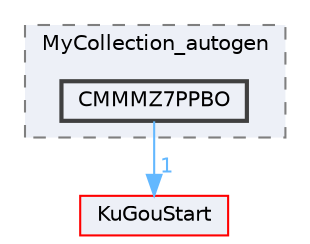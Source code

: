 digraph "CMMMZ7PPBO"
{
 // LATEX_PDF_SIZE
  bgcolor="transparent";
  edge [fontname=Helvetica,fontsize=10,labelfontname=Helvetica,labelfontsize=10];
  node [fontname=Helvetica,fontsize=10,shape=box,height=0.2,width=0.4];
  compound=true
  subgraph clusterdir_9df1af6f5faef66ca89c7be493e3c61d {
    graph [ bgcolor="#edf0f7", pencolor="grey50", label="MyCollection_autogen", fontname=Helvetica,fontsize=10 style="filled,dashed", URL="dir_9df1af6f5faef66ca89c7be493e3c61d.html",tooltip=""]
  dir_a806fe9ff32298189e8130b9d5c0d5ac [label="CMMMZ7PPBO", fillcolor="#edf0f7", color="grey25", style="filled,bold", URL="dir_a806fe9ff32298189e8130b9d5c0d5ac.html",tooltip=""];
  }
  dir_e60601b218beddc6af0778ac41ea9cb2 [label="KuGouStart", fillcolor="#edf0f7", color="red", style="filled", URL="dir_e60601b218beddc6af0778ac41ea9cb2.html",tooltip=""];
  dir_a806fe9ff32298189e8130b9d5c0d5ac->dir_e60601b218beddc6af0778ac41ea9cb2 [headlabel="1", labeldistance=1.5 headhref="dir_000051_000172.html" href="dir_000051_000172.html" color="steelblue1" fontcolor="steelblue1"];
}
